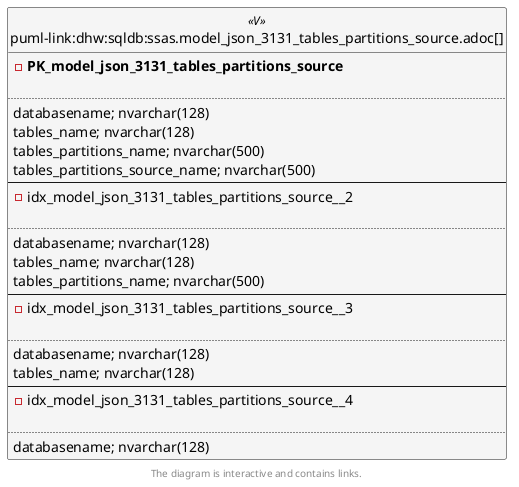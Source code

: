 @startuml
left to right direction
'top to bottom direction
hide circle
'avoide "." issues:
set namespaceSeparator none


skinparam class {
  BackgroundColor White
  BackgroundColor<<FN>> Yellow
  BackgroundColor<<FS>> Yellow
  BackgroundColor<<FT>> LightGray
  BackgroundColor<<IF>> Yellow
  BackgroundColor<<IS>> Yellow
  BackgroundColor<<P>> Aqua
  BackgroundColor<<PC>> Aqua
  BackgroundColor<<SN>> Yellow
  BackgroundColor<<SO>> SlateBlue
  BackgroundColor<<TF>> LightGray
  BackgroundColor<<TR>> Tomato
  BackgroundColor<<U>> White
  BackgroundColor<<V>> WhiteSmoke
  BackgroundColor<<X>> Aqua
  BackgroundColor<<external>> AliceBlue
}


entity "puml-link:dhw:sqldb:ssas.model_json_3131_tables_partitions_source.adoc[]" as ssas.model_json_3131_tables_partitions_source << V >> {
- **PK_model_json_3131_tables_partitions_source**

..
databasename; nvarchar(128)
tables_name; nvarchar(128)
tables_partitions_name; nvarchar(500)
tables_partitions_source_name; nvarchar(500)
--
- idx_model_json_3131_tables_partitions_source__2

..
databasename; nvarchar(128)
tables_name; nvarchar(128)
tables_partitions_name; nvarchar(500)
--
- idx_model_json_3131_tables_partitions_source__3

..
databasename; nvarchar(128)
tables_name; nvarchar(128)
--
- idx_model_json_3131_tables_partitions_source__4

..
databasename; nvarchar(128)
}

footer The diagram is interactive and contains links.
@enduml

